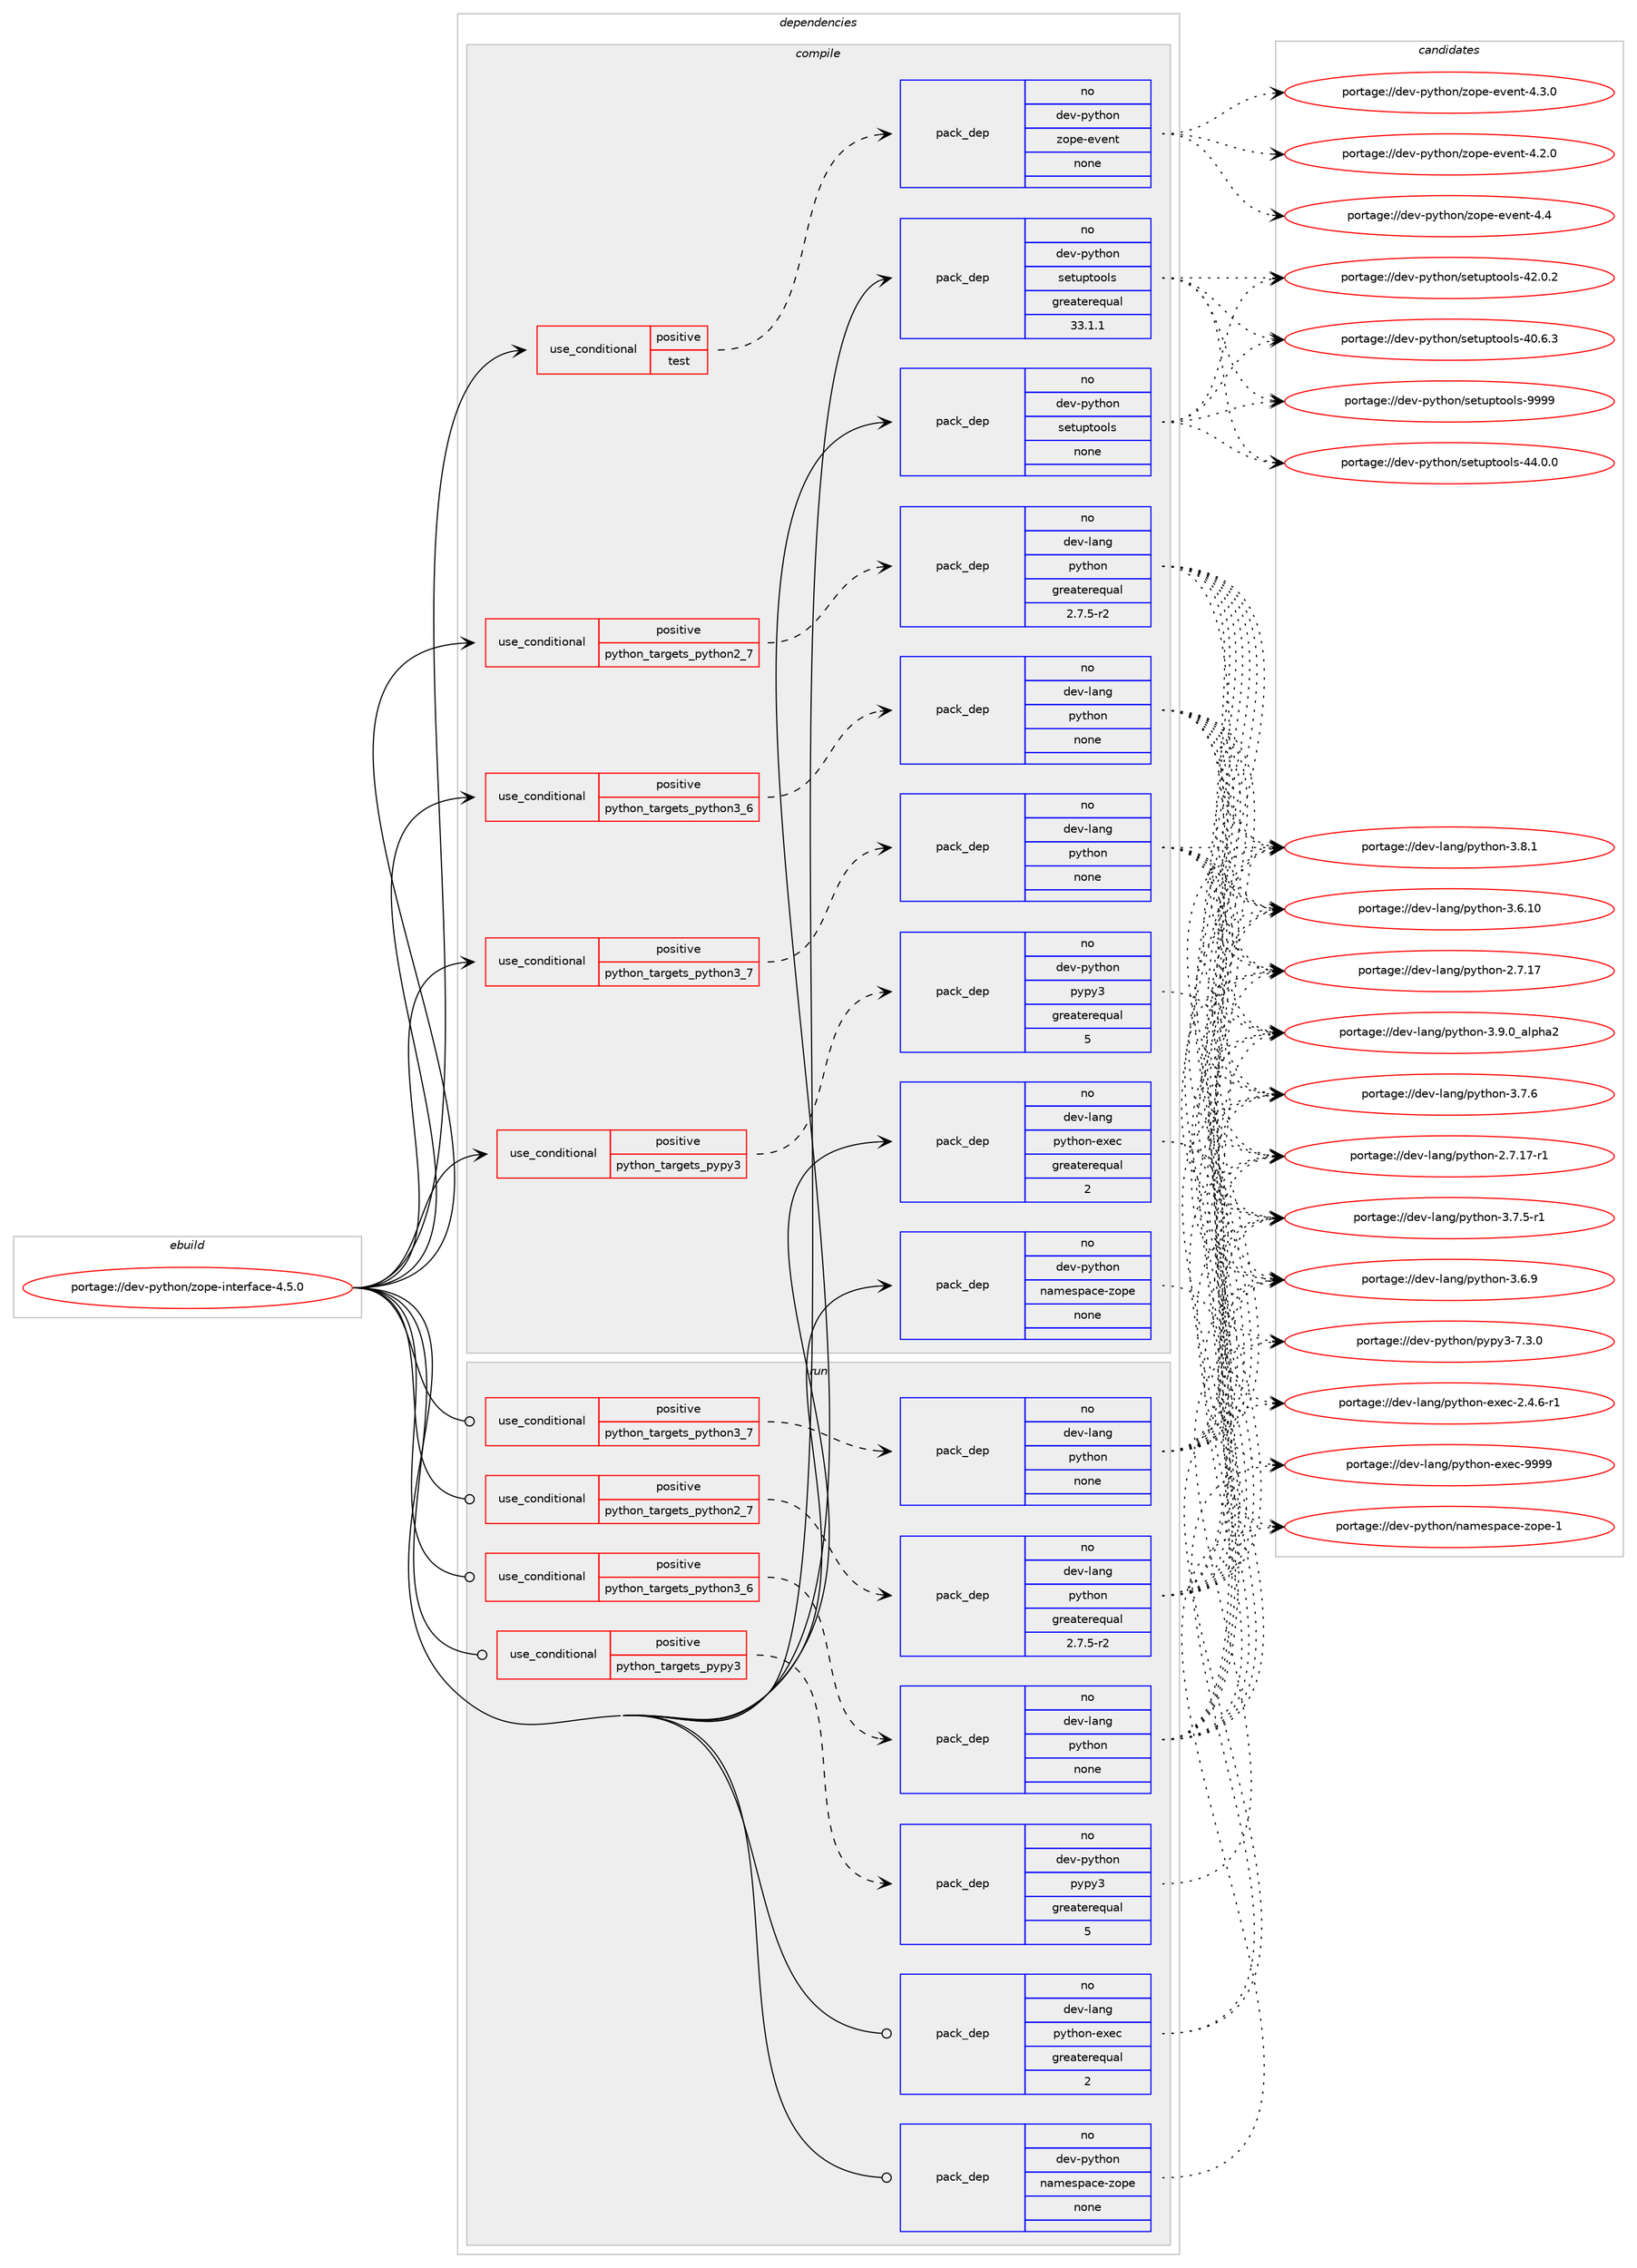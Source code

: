 digraph prolog {

# *************
# Graph options
# *************

newrank=true;
concentrate=true;
compound=true;
graph [rankdir=LR,fontname=Helvetica,fontsize=10,ranksep=1.5];#, ranksep=2.5, nodesep=0.2];
edge  [arrowhead=vee];
node  [fontname=Helvetica,fontsize=10];

# **********
# The ebuild
# **********

subgraph cluster_leftcol {
color=gray;
label=<<i>ebuild</i>>;
id [label="portage://dev-python/zope-interface-4.5.0", color=red, width=4, href="../dev-python/zope-interface-4.5.0.svg"];
}

# ****************
# The dependencies
# ****************

subgraph cluster_midcol {
color=gray;
label=<<i>dependencies</i>>;
subgraph cluster_compile {
fillcolor="#eeeeee";
style=filled;
label=<<i>compile</i>>;
subgraph cond103157 {
dependency416459 [label=<<TABLE BORDER="0" CELLBORDER="1" CELLSPACING="0" CELLPADDING="4"><TR><TD ROWSPAN="3" CELLPADDING="10">use_conditional</TD></TR><TR><TD>positive</TD></TR><TR><TD>python_targets_pypy3</TD></TR></TABLE>>, shape=none, color=red];
subgraph pack308421 {
dependency416460 [label=<<TABLE BORDER="0" CELLBORDER="1" CELLSPACING="0" CELLPADDING="4" WIDTH="220"><TR><TD ROWSPAN="6" CELLPADDING="30">pack_dep</TD></TR><TR><TD WIDTH="110">no</TD></TR><TR><TD>dev-python</TD></TR><TR><TD>pypy3</TD></TR><TR><TD>greaterequal</TD></TR><TR><TD>5</TD></TR></TABLE>>, shape=none, color=blue];
}
dependency416459:e -> dependency416460:w [weight=20,style="dashed",arrowhead="vee"];
}
id:e -> dependency416459:w [weight=20,style="solid",arrowhead="vee"];
subgraph cond103158 {
dependency416461 [label=<<TABLE BORDER="0" CELLBORDER="1" CELLSPACING="0" CELLPADDING="4"><TR><TD ROWSPAN="3" CELLPADDING="10">use_conditional</TD></TR><TR><TD>positive</TD></TR><TR><TD>python_targets_python2_7</TD></TR></TABLE>>, shape=none, color=red];
subgraph pack308422 {
dependency416462 [label=<<TABLE BORDER="0" CELLBORDER="1" CELLSPACING="0" CELLPADDING="4" WIDTH="220"><TR><TD ROWSPAN="6" CELLPADDING="30">pack_dep</TD></TR><TR><TD WIDTH="110">no</TD></TR><TR><TD>dev-lang</TD></TR><TR><TD>python</TD></TR><TR><TD>greaterequal</TD></TR><TR><TD>2.7.5-r2</TD></TR></TABLE>>, shape=none, color=blue];
}
dependency416461:e -> dependency416462:w [weight=20,style="dashed",arrowhead="vee"];
}
id:e -> dependency416461:w [weight=20,style="solid",arrowhead="vee"];
subgraph cond103159 {
dependency416463 [label=<<TABLE BORDER="0" CELLBORDER="1" CELLSPACING="0" CELLPADDING="4"><TR><TD ROWSPAN="3" CELLPADDING="10">use_conditional</TD></TR><TR><TD>positive</TD></TR><TR><TD>python_targets_python3_6</TD></TR></TABLE>>, shape=none, color=red];
subgraph pack308423 {
dependency416464 [label=<<TABLE BORDER="0" CELLBORDER="1" CELLSPACING="0" CELLPADDING="4" WIDTH="220"><TR><TD ROWSPAN="6" CELLPADDING="30">pack_dep</TD></TR><TR><TD WIDTH="110">no</TD></TR><TR><TD>dev-lang</TD></TR><TR><TD>python</TD></TR><TR><TD>none</TD></TR><TR><TD></TD></TR></TABLE>>, shape=none, color=blue];
}
dependency416463:e -> dependency416464:w [weight=20,style="dashed",arrowhead="vee"];
}
id:e -> dependency416463:w [weight=20,style="solid",arrowhead="vee"];
subgraph cond103160 {
dependency416465 [label=<<TABLE BORDER="0" CELLBORDER="1" CELLSPACING="0" CELLPADDING="4"><TR><TD ROWSPAN="3" CELLPADDING="10">use_conditional</TD></TR><TR><TD>positive</TD></TR><TR><TD>python_targets_python3_7</TD></TR></TABLE>>, shape=none, color=red];
subgraph pack308424 {
dependency416466 [label=<<TABLE BORDER="0" CELLBORDER="1" CELLSPACING="0" CELLPADDING="4" WIDTH="220"><TR><TD ROWSPAN="6" CELLPADDING="30">pack_dep</TD></TR><TR><TD WIDTH="110">no</TD></TR><TR><TD>dev-lang</TD></TR><TR><TD>python</TD></TR><TR><TD>none</TD></TR><TR><TD></TD></TR></TABLE>>, shape=none, color=blue];
}
dependency416465:e -> dependency416466:w [weight=20,style="dashed",arrowhead="vee"];
}
id:e -> dependency416465:w [weight=20,style="solid",arrowhead="vee"];
subgraph cond103161 {
dependency416467 [label=<<TABLE BORDER="0" CELLBORDER="1" CELLSPACING="0" CELLPADDING="4"><TR><TD ROWSPAN="3" CELLPADDING="10">use_conditional</TD></TR><TR><TD>positive</TD></TR><TR><TD>test</TD></TR></TABLE>>, shape=none, color=red];
subgraph pack308425 {
dependency416468 [label=<<TABLE BORDER="0" CELLBORDER="1" CELLSPACING="0" CELLPADDING="4" WIDTH="220"><TR><TD ROWSPAN="6" CELLPADDING="30">pack_dep</TD></TR><TR><TD WIDTH="110">no</TD></TR><TR><TD>dev-python</TD></TR><TR><TD>zope-event</TD></TR><TR><TD>none</TD></TR><TR><TD></TD></TR></TABLE>>, shape=none, color=blue];
}
dependency416467:e -> dependency416468:w [weight=20,style="dashed",arrowhead="vee"];
}
id:e -> dependency416467:w [weight=20,style="solid",arrowhead="vee"];
subgraph pack308426 {
dependency416469 [label=<<TABLE BORDER="0" CELLBORDER="1" CELLSPACING="0" CELLPADDING="4" WIDTH="220"><TR><TD ROWSPAN="6" CELLPADDING="30">pack_dep</TD></TR><TR><TD WIDTH="110">no</TD></TR><TR><TD>dev-lang</TD></TR><TR><TD>python-exec</TD></TR><TR><TD>greaterequal</TD></TR><TR><TD>2</TD></TR></TABLE>>, shape=none, color=blue];
}
id:e -> dependency416469:w [weight=20,style="solid",arrowhead="vee"];
subgraph pack308427 {
dependency416470 [label=<<TABLE BORDER="0" CELLBORDER="1" CELLSPACING="0" CELLPADDING="4" WIDTH="220"><TR><TD ROWSPAN="6" CELLPADDING="30">pack_dep</TD></TR><TR><TD WIDTH="110">no</TD></TR><TR><TD>dev-python</TD></TR><TR><TD>namespace-zope</TD></TR><TR><TD>none</TD></TR><TR><TD></TD></TR></TABLE>>, shape=none, color=blue];
}
id:e -> dependency416470:w [weight=20,style="solid",arrowhead="vee"];
subgraph pack308428 {
dependency416471 [label=<<TABLE BORDER="0" CELLBORDER="1" CELLSPACING="0" CELLPADDING="4" WIDTH="220"><TR><TD ROWSPAN="6" CELLPADDING="30">pack_dep</TD></TR><TR><TD WIDTH="110">no</TD></TR><TR><TD>dev-python</TD></TR><TR><TD>setuptools</TD></TR><TR><TD>greaterequal</TD></TR><TR><TD>33.1.1</TD></TR></TABLE>>, shape=none, color=blue];
}
id:e -> dependency416471:w [weight=20,style="solid",arrowhead="vee"];
subgraph pack308429 {
dependency416472 [label=<<TABLE BORDER="0" CELLBORDER="1" CELLSPACING="0" CELLPADDING="4" WIDTH="220"><TR><TD ROWSPAN="6" CELLPADDING="30">pack_dep</TD></TR><TR><TD WIDTH="110">no</TD></TR><TR><TD>dev-python</TD></TR><TR><TD>setuptools</TD></TR><TR><TD>none</TD></TR><TR><TD></TD></TR></TABLE>>, shape=none, color=blue];
}
id:e -> dependency416472:w [weight=20,style="solid",arrowhead="vee"];
}
subgraph cluster_compileandrun {
fillcolor="#eeeeee";
style=filled;
label=<<i>compile and run</i>>;
}
subgraph cluster_run {
fillcolor="#eeeeee";
style=filled;
label=<<i>run</i>>;
subgraph cond103162 {
dependency416473 [label=<<TABLE BORDER="0" CELLBORDER="1" CELLSPACING="0" CELLPADDING="4"><TR><TD ROWSPAN="3" CELLPADDING="10">use_conditional</TD></TR><TR><TD>positive</TD></TR><TR><TD>python_targets_pypy3</TD></TR></TABLE>>, shape=none, color=red];
subgraph pack308430 {
dependency416474 [label=<<TABLE BORDER="0" CELLBORDER="1" CELLSPACING="0" CELLPADDING="4" WIDTH="220"><TR><TD ROWSPAN="6" CELLPADDING="30">pack_dep</TD></TR><TR><TD WIDTH="110">no</TD></TR><TR><TD>dev-python</TD></TR><TR><TD>pypy3</TD></TR><TR><TD>greaterequal</TD></TR><TR><TD>5</TD></TR></TABLE>>, shape=none, color=blue];
}
dependency416473:e -> dependency416474:w [weight=20,style="dashed",arrowhead="vee"];
}
id:e -> dependency416473:w [weight=20,style="solid",arrowhead="odot"];
subgraph cond103163 {
dependency416475 [label=<<TABLE BORDER="0" CELLBORDER="1" CELLSPACING="0" CELLPADDING="4"><TR><TD ROWSPAN="3" CELLPADDING="10">use_conditional</TD></TR><TR><TD>positive</TD></TR><TR><TD>python_targets_python2_7</TD></TR></TABLE>>, shape=none, color=red];
subgraph pack308431 {
dependency416476 [label=<<TABLE BORDER="0" CELLBORDER="1" CELLSPACING="0" CELLPADDING="4" WIDTH="220"><TR><TD ROWSPAN="6" CELLPADDING="30">pack_dep</TD></TR><TR><TD WIDTH="110">no</TD></TR><TR><TD>dev-lang</TD></TR><TR><TD>python</TD></TR><TR><TD>greaterequal</TD></TR><TR><TD>2.7.5-r2</TD></TR></TABLE>>, shape=none, color=blue];
}
dependency416475:e -> dependency416476:w [weight=20,style="dashed",arrowhead="vee"];
}
id:e -> dependency416475:w [weight=20,style="solid",arrowhead="odot"];
subgraph cond103164 {
dependency416477 [label=<<TABLE BORDER="0" CELLBORDER="1" CELLSPACING="0" CELLPADDING="4"><TR><TD ROWSPAN="3" CELLPADDING="10">use_conditional</TD></TR><TR><TD>positive</TD></TR><TR><TD>python_targets_python3_6</TD></TR></TABLE>>, shape=none, color=red];
subgraph pack308432 {
dependency416478 [label=<<TABLE BORDER="0" CELLBORDER="1" CELLSPACING="0" CELLPADDING="4" WIDTH="220"><TR><TD ROWSPAN="6" CELLPADDING="30">pack_dep</TD></TR><TR><TD WIDTH="110">no</TD></TR><TR><TD>dev-lang</TD></TR><TR><TD>python</TD></TR><TR><TD>none</TD></TR><TR><TD></TD></TR></TABLE>>, shape=none, color=blue];
}
dependency416477:e -> dependency416478:w [weight=20,style="dashed",arrowhead="vee"];
}
id:e -> dependency416477:w [weight=20,style="solid",arrowhead="odot"];
subgraph cond103165 {
dependency416479 [label=<<TABLE BORDER="0" CELLBORDER="1" CELLSPACING="0" CELLPADDING="4"><TR><TD ROWSPAN="3" CELLPADDING="10">use_conditional</TD></TR><TR><TD>positive</TD></TR><TR><TD>python_targets_python3_7</TD></TR></TABLE>>, shape=none, color=red];
subgraph pack308433 {
dependency416480 [label=<<TABLE BORDER="0" CELLBORDER="1" CELLSPACING="0" CELLPADDING="4" WIDTH="220"><TR><TD ROWSPAN="6" CELLPADDING="30">pack_dep</TD></TR><TR><TD WIDTH="110">no</TD></TR><TR><TD>dev-lang</TD></TR><TR><TD>python</TD></TR><TR><TD>none</TD></TR><TR><TD></TD></TR></TABLE>>, shape=none, color=blue];
}
dependency416479:e -> dependency416480:w [weight=20,style="dashed",arrowhead="vee"];
}
id:e -> dependency416479:w [weight=20,style="solid",arrowhead="odot"];
subgraph pack308434 {
dependency416481 [label=<<TABLE BORDER="0" CELLBORDER="1" CELLSPACING="0" CELLPADDING="4" WIDTH="220"><TR><TD ROWSPAN="6" CELLPADDING="30">pack_dep</TD></TR><TR><TD WIDTH="110">no</TD></TR><TR><TD>dev-lang</TD></TR><TR><TD>python-exec</TD></TR><TR><TD>greaterequal</TD></TR><TR><TD>2</TD></TR></TABLE>>, shape=none, color=blue];
}
id:e -> dependency416481:w [weight=20,style="solid",arrowhead="odot"];
subgraph pack308435 {
dependency416482 [label=<<TABLE BORDER="0" CELLBORDER="1" CELLSPACING="0" CELLPADDING="4" WIDTH="220"><TR><TD ROWSPAN="6" CELLPADDING="30">pack_dep</TD></TR><TR><TD WIDTH="110">no</TD></TR><TR><TD>dev-python</TD></TR><TR><TD>namespace-zope</TD></TR><TR><TD>none</TD></TR><TR><TD></TD></TR></TABLE>>, shape=none, color=blue];
}
id:e -> dependency416482:w [weight=20,style="solid",arrowhead="odot"];
}
}

# **************
# The candidates
# **************

subgraph cluster_choices {
rank=same;
color=gray;
label=<<i>candidates</i>>;

subgraph choice308421 {
color=black;
nodesep=1;
choice100101118451121211161041111104711212111212151455546514648 [label="portage://dev-python/pypy3-7.3.0", color=red, width=4,href="../dev-python/pypy3-7.3.0.svg"];
dependency416460:e -> choice100101118451121211161041111104711212111212151455546514648:w [style=dotted,weight="100"];
}
subgraph choice308422 {
color=black;
nodesep=1;
choice10010111845108971101034711212111610411111045514657464895971081121049750 [label="portage://dev-lang/python-3.9.0_alpha2", color=red, width=4,href="../dev-lang/python-3.9.0_alpha2.svg"];
choice100101118451089711010347112121116104111110455146564649 [label="portage://dev-lang/python-3.8.1", color=red, width=4,href="../dev-lang/python-3.8.1.svg"];
choice100101118451089711010347112121116104111110455146554654 [label="portage://dev-lang/python-3.7.6", color=red, width=4,href="../dev-lang/python-3.7.6.svg"];
choice1001011184510897110103471121211161041111104551465546534511449 [label="portage://dev-lang/python-3.7.5-r1", color=red, width=4,href="../dev-lang/python-3.7.5-r1.svg"];
choice100101118451089711010347112121116104111110455146544657 [label="portage://dev-lang/python-3.6.9", color=red, width=4,href="../dev-lang/python-3.6.9.svg"];
choice10010111845108971101034711212111610411111045514654464948 [label="portage://dev-lang/python-3.6.10", color=red, width=4,href="../dev-lang/python-3.6.10.svg"];
choice100101118451089711010347112121116104111110455046554649554511449 [label="portage://dev-lang/python-2.7.17-r1", color=red, width=4,href="../dev-lang/python-2.7.17-r1.svg"];
choice10010111845108971101034711212111610411111045504655464955 [label="portage://dev-lang/python-2.7.17", color=red, width=4,href="../dev-lang/python-2.7.17.svg"];
dependency416462:e -> choice10010111845108971101034711212111610411111045514657464895971081121049750:w [style=dotted,weight="100"];
dependency416462:e -> choice100101118451089711010347112121116104111110455146564649:w [style=dotted,weight="100"];
dependency416462:e -> choice100101118451089711010347112121116104111110455146554654:w [style=dotted,weight="100"];
dependency416462:e -> choice1001011184510897110103471121211161041111104551465546534511449:w [style=dotted,weight="100"];
dependency416462:e -> choice100101118451089711010347112121116104111110455146544657:w [style=dotted,weight="100"];
dependency416462:e -> choice10010111845108971101034711212111610411111045514654464948:w [style=dotted,weight="100"];
dependency416462:e -> choice100101118451089711010347112121116104111110455046554649554511449:w [style=dotted,weight="100"];
dependency416462:e -> choice10010111845108971101034711212111610411111045504655464955:w [style=dotted,weight="100"];
}
subgraph choice308423 {
color=black;
nodesep=1;
choice10010111845108971101034711212111610411111045514657464895971081121049750 [label="portage://dev-lang/python-3.9.0_alpha2", color=red, width=4,href="../dev-lang/python-3.9.0_alpha2.svg"];
choice100101118451089711010347112121116104111110455146564649 [label="portage://dev-lang/python-3.8.1", color=red, width=4,href="../dev-lang/python-3.8.1.svg"];
choice100101118451089711010347112121116104111110455146554654 [label="portage://dev-lang/python-3.7.6", color=red, width=4,href="../dev-lang/python-3.7.6.svg"];
choice1001011184510897110103471121211161041111104551465546534511449 [label="portage://dev-lang/python-3.7.5-r1", color=red, width=4,href="../dev-lang/python-3.7.5-r1.svg"];
choice100101118451089711010347112121116104111110455146544657 [label="portage://dev-lang/python-3.6.9", color=red, width=4,href="../dev-lang/python-3.6.9.svg"];
choice10010111845108971101034711212111610411111045514654464948 [label="portage://dev-lang/python-3.6.10", color=red, width=4,href="../dev-lang/python-3.6.10.svg"];
choice100101118451089711010347112121116104111110455046554649554511449 [label="portage://dev-lang/python-2.7.17-r1", color=red, width=4,href="../dev-lang/python-2.7.17-r1.svg"];
choice10010111845108971101034711212111610411111045504655464955 [label="portage://dev-lang/python-2.7.17", color=red, width=4,href="../dev-lang/python-2.7.17.svg"];
dependency416464:e -> choice10010111845108971101034711212111610411111045514657464895971081121049750:w [style=dotted,weight="100"];
dependency416464:e -> choice100101118451089711010347112121116104111110455146564649:w [style=dotted,weight="100"];
dependency416464:e -> choice100101118451089711010347112121116104111110455146554654:w [style=dotted,weight="100"];
dependency416464:e -> choice1001011184510897110103471121211161041111104551465546534511449:w [style=dotted,weight="100"];
dependency416464:e -> choice100101118451089711010347112121116104111110455146544657:w [style=dotted,weight="100"];
dependency416464:e -> choice10010111845108971101034711212111610411111045514654464948:w [style=dotted,weight="100"];
dependency416464:e -> choice100101118451089711010347112121116104111110455046554649554511449:w [style=dotted,weight="100"];
dependency416464:e -> choice10010111845108971101034711212111610411111045504655464955:w [style=dotted,weight="100"];
}
subgraph choice308424 {
color=black;
nodesep=1;
choice10010111845108971101034711212111610411111045514657464895971081121049750 [label="portage://dev-lang/python-3.9.0_alpha2", color=red, width=4,href="../dev-lang/python-3.9.0_alpha2.svg"];
choice100101118451089711010347112121116104111110455146564649 [label="portage://dev-lang/python-3.8.1", color=red, width=4,href="../dev-lang/python-3.8.1.svg"];
choice100101118451089711010347112121116104111110455146554654 [label="portage://dev-lang/python-3.7.6", color=red, width=4,href="../dev-lang/python-3.7.6.svg"];
choice1001011184510897110103471121211161041111104551465546534511449 [label="portage://dev-lang/python-3.7.5-r1", color=red, width=4,href="../dev-lang/python-3.7.5-r1.svg"];
choice100101118451089711010347112121116104111110455146544657 [label="portage://dev-lang/python-3.6.9", color=red, width=4,href="../dev-lang/python-3.6.9.svg"];
choice10010111845108971101034711212111610411111045514654464948 [label="portage://dev-lang/python-3.6.10", color=red, width=4,href="../dev-lang/python-3.6.10.svg"];
choice100101118451089711010347112121116104111110455046554649554511449 [label="portage://dev-lang/python-2.7.17-r1", color=red, width=4,href="../dev-lang/python-2.7.17-r1.svg"];
choice10010111845108971101034711212111610411111045504655464955 [label="portage://dev-lang/python-2.7.17", color=red, width=4,href="../dev-lang/python-2.7.17.svg"];
dependency416466:e -> choice10010111845108971101034711212111610411111045514657464895971081121049750:w [style=dotted,weight="100"];
dependency416466:e -> choice100101118451089711010347112121116104111110455146564649:w [style=dotted,weight="100"];
dependency416466:e -> choice100101118451089711010347112121116104111110455146554654:w [style=dotted,weight="100"];
dependency416466:e -> choice1001011184510897110103471121211161041111104551465546534511449:w [style=dotted,weight="100"];
dependency416466:e -> choice100101118451089711010347112121116104111110455146544657:w [style=dotted,weight="100"];
dependency416466:e -> choice10010111845108971101034711212111610411111045514654464948:w [style=dotted,weight="100"];
dependency416466:e -> choice100101118451089711010347112121116104111110455046554649554511449:w [style=dotted,weight="100"];
dependency416466:e -> choice10010111845108971101034711212111610411111045504655464955:w [style=dotted,weight="100"];
}
subgraph choice308425 {
color=black;
nodesep=1;
choice10010111845112121116104111110471221111121014510111810111011645524652 [label="portage://dev-python/zope-event-4.4", color=red, width=4,href="../dev-python/zope-event-4.4.svg"];
choice100101118451121211161041111104712211111210145101118101110116455246514648 [label="portage://dev-python/zope-event-4.3.0", color=red, width=4,href="../dev-python/zope-event-4.3.0.svg"];
choice100101118451121211161041111104712211111210145101118101110116455246504648 [label="portage://dev-python/zope-event-4.2.0", color=red, width=4,href="../dev-python/zope-event-4.2.0.svg"];
dependency416468:e -> choice10010111845112121116104111110471221111121014510111810111011645524652:w [style=dotted,weight="100"];
dependency416468:e -> choice100101118451121211161041111104712211111210145101118101110116455246514648:w [style=dotted,weight="100"];
dependency416468:e -> choice100101118451121211161041111104712211111210145101118101110116455246504648:w [style=dotted,weight="100"];
}
subgraph choice308426 {
color=black;
nodesep=1;
choice10010111845108971101034711212111610411111045101120101994557575757 [label="portage://dev-lang/python-exec-9999", color=red, width=4,href="../dev-lang/python-exec-9999.svg"];
choice10010111845108971101034711212111610411111045101120101994550465246544511449 [label="portage://dev-lang/python-exec-2.4.6-r1", color=red, width=4,href="../dev-lang/python-exec-2.4.6-r1.svg"];
dependency416469:e -> choice10010111845108971101034711212111610411111045101120101994557575757:w [style=dotted,weight="100"];
dependency416469:e -> choice10010111845108971101034711212111610411111045101120101994550465246544511449:w [style=dotted,weight="100"];
}
subgraph choice308427 {
color=black;
nodesep=1;
choice1001011184511212111610411111047110971091011151129799101451221111121014549 [label="portage://dev-python/namespace-zope-1", color=red, width=4,href="../dev-python/namespace-zope-1.svg"];
dependency416470:e -> choice1001011184511212111610411111047110971091011151129799101451221111121014549:w [style=dotted,weight="100"];
}
subgraph choice308428 {
color=black;
nodesep=1;
choice10010111845112121116104111110471151011161171121161111111081154557575757 [label="portage://dev-python/setuptools-9999", color=red, width=4,href="../dev-python/setuptools-9999.svg"];
choice100101118451121211161041111104711510111611711211611111110811545525246484648 [label="portage://dev-python/setuptools-44.0.0", color=red, width=4,href="../dev-python/setuptools-44.0.0.svg"];
choice100101118451121211161041111104711510111611711211611111110811545525046484650 [label="portage://dev-python/setuptools-42.0.2", color=red, width=4,href="../dev-python/setuptools-42.0.2.svg"];
choice100101118451121211161041111104711510111611711211611111110811545524846544651 [label="portage://dev-python/setuptools-40.6.3", color=red, width=4,href="../dev-python/setuptools-40.6.3.svg"];
dependency416471:e -> choice10010111845112121116104111110471151011161171121161111111081154557575757:w [style=dotted,weight="100"];
dependency416471:e -> choice100101118451121211161041111104711510111611711211611111110811545525246484648:w [style=dotted,weight="100"];
dependency416471:e -> choice100101118451121211161041111104711510111611711211611111110811545525046484650:w [style=dotted,weight="100"];
dependency416471:e -> choice100101118451121211161041111104711510111611711211611111110811545524846544651:w [style=dotted,weight="100"];
}
subgraph choice308429 {
color=black;
nodesep=1;
choice10010111845112121116104111110471151011161171121161111111081154557575757 [label="portage://dev-python/setuptools-9999", color=red, width=4,href="../dev-python/setuptools-9999.svg"];
choice100101118451121211161041111104711510111611711211611111110811545525246484648 [label="portage://dev-python/setuptools-44.0.0", color=red, width=4,href="../dev-python/setuptools-44.0.0.svg"];
choice100101118451121211161041111104711510111611711211611111110811545525046484650 [label="portage://dev-python/setuptools-42.0.2", color=red, width=4,href="../dev-python/setuptools-42.0.2.svg"];
choice100101118451121211161041111104711510111611711211611111110811545524846544651 [label="portage://dev-python/setuptools-40.6.3", color=red, width=4,href="../dev-python/setuptools-40.6.3.svg"];
dependency416472:e -> choice10010111845112121116104111110471151011161171121161111111081154557575757:w [style=dotted,weight="100"];
dependency416472:e -> choice100101118451121211161041111104711510111611711211611111110811545525246484648:w [style=dotted,weight="100"];
dependency416472:e -> choice100101118451121211161041111104711510111611711211611111110811545525046484650:w [style=dotted,weight="100"];
dependency416472:e -> choice100101118451121211161041111104711510111611711211611111110811545524846544651:w [style=dotted,weight="100"];
}
subgraph choice308430 {
color=black;
nodesep=1;
choice100101118451121211161041111104711212111212151455546514648 [label="portage://dev-python/pypy3-7.3.0", color=red, width=4,href="../dev-python/pypy3-7.3.0.svg"];
dependency416474:e -> choice100101118451121211161041111104711212111212151455546514648:w [style=dotted,weight="100"];
}
subgraph choice308431 {
color=black;
nodesep=1;
choice10010111845108971101034711212111610411111045514657464895971081121049750 [label="portage://dev-lang/python-3.9.0_alpha2", color=red, width=4,href="../dev-lang/python-3.9.0_alpha2.svg"];
choice100101118451089711010347112121116104111110455146564649 [label="portage://dev-lang/python-3.8.1", color=red, width=4,href="../dev-lang/python-3.8.1.svg"];
choice100101118451089711010347112121116104111110455146554654 [label="portage://dev-lang/python-3.7.6", color=red, width=4,href="../dev-lang/python-3.7.6.svg"];
choice1001011184510897110103471121211161041111104551465546534511449 [label="portage://dev-lang/python-3.7.5-r1", color=red, width=4,href="../dev-lang/python-3.7.5-r1.svg"];
choice100101118451089711010347112121116104111110455146544657 [label="portage://dev-lang/python-3.6.9", color=red, width=4,href="../dev-lang/python-3.6.9.svg"];
choice10010111845108971101034711212111610411111045514654464948 [label="portage://dev-lang/python-3.6.10", color=red, width=4,href="../dev-lang/python-3.6.10.svg"];
choice100101118451089711010347112121116104111110455046554649554511449 [label="portage://dev-lang/python-2.7.17-r1", color=red, width=4,href="../dev-lang/python-2.7.17-r1.svg"];
choice10010111845108971101034711212111610411111045504655464955 [label="portage://dev-lang/python-2.7.17", color=red, width=4,href="../dev-lang/python-2.7.17.svg"];
dependency416476:e -> choice10010111845108971101034711212111610411111045514657464895971081121049750:w [style=dotted,weight="100"];
dependency416476:e -> choice100101118451089711010347112121116104111110455146564649:w [style=dotted,weight="100"];
dependency416476:e -> choice100101118451089711010347112121116104111110455146554654:w [style=dotted,weight="100"];
dependency416476:e -> choice1001011184510897110103471121211161041111104551465546534511449:w [style=dotted,weight="100"];
dependency416476:e -> choice100101118451089711010347112121116104111110455146544657:w [style=dotted,weight="100"];
dependency416476:e -> choice10010111845108971101034711212111610411111045514654464948:w [style=dotted,weight="100"];
dependency416476:e -> choice100101118451089711010347112121116104111110455046554649554511449:w [style=dotted,weight="100"];
dependency416476:e -> choice10010111845108971101034711212111610411111045504655464955:w [style=dotted,weight="100"];
}
subgraph choice308432 {
color=black;
nodesep=1;
choice10010111845108971101034711212111610411111045514657464895971081121049750 [label="portage://dev-lang/python-3.9.0_alpha2", color=red, width=4,href="../dev-lang/python-3.9.0_alpha2.svg"];
choice100101118451089711010347112121116104111110455146564649 [label="portage://dev-lang/python-3.8.1", color=red, width=4,href="../dev-lang/python-3.8.1.svg"];
choice100101118451089711010347112121116104111110455146554654 [label="portage://dev-lang/python-3.7.6", color=red, width=4,href="../dev-lang/python-3.7.6.svg"];
choice1001011184510897110103471121211161041111104551465546534511449 [label="portage://dev-lang/python-3.7.5-r1", color=red, width=4,href="../dev-lang/python-3.7.5-r1.svg"];
choice100101118451089711010347112121116104111110455146544657 [label="portage://dev-lang/python-3.6.9", color=red, width=4,href="../dev-lang/python-3.6.9.svg"];
choice10010111845108971101034711212111610411111045514654464948 [label="portage://dev-lang/python-3.6.10", color=red, width=4,href="../dev-lang/python-3.6.10.svg"];
choice100101118451089711010347112121116104111110455046554649554511449 [label="portage://dev-lang/python-2.7.17-r1", color=red, width=4,href="../dev-lang/python-2.7.17-r1.svg"];
choice10010111845108971101034711212111610411111045504655464955 [label="portage://dev-lang/python-2.7.17", color=red, width=4,href="../dev-lang/python-2.7.17.svg"];
dependency416478:e -> choice10010111845108971101034711212111610411111045514657464895971081121049750:w [style=dotted,weight="100"];
dependency416478:e -> choice100101118451089711010347112121116104111110455146564649:w [style=dotted,weight="100"];
dependency416478:e -> choice100101118451089711010347112121116104111110455146554654:w [style=dotted,weight="100"];
dependency416478:e -> choice1001011184510897110103471121211161041111104551465546534511449:w [style=dotted,weight="100"];
dependency416478:e -> choice100101118451089711010347112121116104111110455146544657:w [style=dotted,weight="100"];
dependency416478:e -> choice10010111845108971101034711212111610411111045514654464948:w [style=dotted,weight="100"];
dependency416478:e -> choice100101118451089711010347112121116104111110455046554649554511449:w [style=dotted,weight="100"];
dependency416478:e -> choice10010111845108971101034711212111610411111045504655464955:w [style=dotted,weight="100"];
}
subgraph choice308433 {
color=black;
nodesep=1;
choice10010111845108971101034711212111610411111045514657464895971081121049750 [label="portage://dev-lang/python-3.9.0_alpha2", color=red, width=4,href="../dev-lang/python-3.9.0_alpha2.svg"];
choice100101118451089711010347112121116104111110455146564649 [label="portage://dev-lang/python-3.8.1", color=red, width=4,href="../dev-lang/python-3.8.1.svg"];
choice100101118451089711010347112121116104111110455146554654 [label="portage://dev-lang/python-3.7.6", color=red, width=4,href="../dev-lang/python-3.7.6.svg"];
choice1001011184510897110103471121211161041111104551465546534511449 [label="portage://dev-lang/python-3.7.5-r1", color=red, width=4,href="../dev-lang/python-3.7.5-r1.svg"];
choice100101118451089711010347112121116104111110455146544657 [label="portage://dev-lang/python-3.6.9", color=red, width=4,href="../dev-lang/python-3.6.9.svg"];
choice10010111845108971101034711212111610411111045514654464948 [label="portage://dev-lang/python-3.6.10", color=red, width=4,href="../dev-lang/python-3.6.10.svg"];
choice100101118451089711010347112121116104111110455046554649554511449 [label="portage://dev-lang/python-2.7.17-r1", color=red, width=4,href="../dev-lang/python-2.7.17-r1.svg"];
choice10010111845108971101034711212111610411111045504655464955 [label="portage://dev-lang/python-2.7.17", color=red, width=4,href="../dev-lang/python-2.7.17.svg"];
dependency416480:e -> choice10010111845108971101034711212111610411111045514657464895971081121049750:w [style=dotted,weight="100"];
dependency416480:e -> choice100101118451089711010347112121116104111110455146564649:w [style=dotted,weight="100"];
dependency416480:e -> choice100101118451089711010347112121116104111110455146554654:w [style=dotted,weight="100"];
dependency416480:e -> choice1001011184510897110103471121211161041111104551465546534511449:w [style=dotted,weight="100"];
dependency416480:e -> choice100101118451089711010347112121116104111110455146544657:w [style=dotted,weight="100"];
dependency416480:e -> choice10010111845108971101034711212111610411111045514654464948:w [style=dotted,weight="100"];
dependency416480:e -> choice100101118451089711010347112121116104111110455046554649554511449:w [style=dotted,weight="100"];
dependency416480:e -> choice10010111845108971101034711212111610411111045504655464955:w [style=dotted,weight="100"];
}
subgraph choice308434 {
color=black;
nodesep=1;
choice10010111845108971101034711212111610411111045101120101994557575757 [label="portage://dev-lang/python-exec-9999", color=red, width=4,href="../dev-lang/python-exec-9999.svg"];
choice10010111845108971101034711212111610411111045101120101994550465246544511449 [label="portage://dev-lang/python-exec-2.4.6-r1", color=red, width=4,href="../dev-lang/python-exec-2.4.6-r1.svg"];
dependency416481:e -> choice10010111845108971101034711212111610411111045101120101994557575757:w [style=dotted,weight="100"];
dependency416481:e -> choice10010111845108971101034711212111610411111045101120101994550465246544511449:w [style=dotted,weight="100"];
}
subgraph choice308435 {
color=black;
nodesep=1;
choice1001011184511212111610411111047110971091011151129799101451221111121014549 [label="portage://dev-python/namespace-zope-1", color=red, width=4,href="../dev-python/namespace-zope-1.svg"];
dependency416482:e -> choice1001011184511212111610411111047110971091011151129799101451221111121014549:w [style=dotted,weight="100"];
}
}

}
